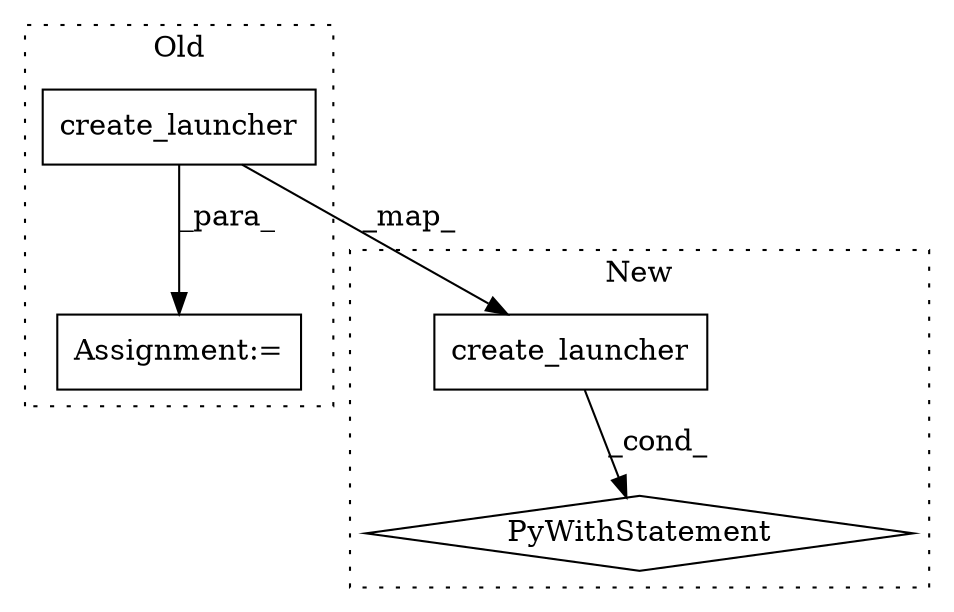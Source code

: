 digraph G {
subgraph cluster0 {
1 [label="create_launcher" a="32" s="2407,2433" l="16,1" shape="box"];
4 [label="Assignment:=" a="7" s="2401" l="1" shape="box"];
label = "Old";
style="dotted";
}
subgraph cluster1 {
2 [label="create_launcher" a="32" s="2408,2434" l="16,1" shape="box"];
3 [label="PyWithStatement" a="104" s="2393,2435" l="10,2" shape="diamond"];
label = "New";
style="dotted";
}
1 -> 4 [label="_para_"];
1 -> 2 [label="_map_"];
2 -> 3 [label="_cond_"];
}
